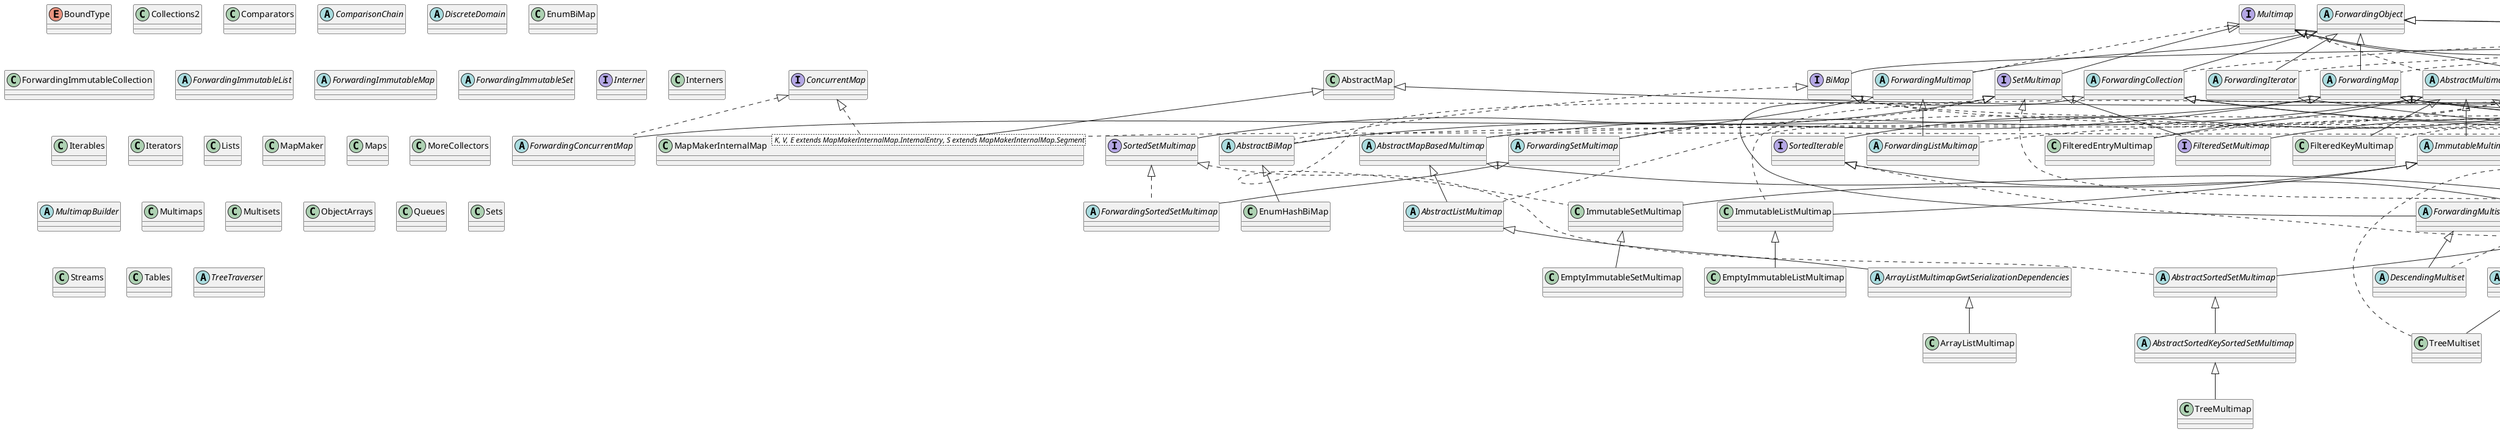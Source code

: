 @startuml

abstract class AbstractBiMap extends ForwardingMap implements BiMap, Serializable
abstract class AbstractIndexedListIterator extends UnmodifiableListIterator
abstract class AbstractIterator extends UnmodifiableIterator
abstract class AbstractListMultimap extends AbstractMapBasedMultimap implements ListMultimap
abstract class AbstractMapBasedMultimap extends AbstractMultimap implements Serializable
abstract class AbstractMapBasedMultiset extends AbstractMultiset implements Serializable
abstract class AbstractMapEntry implements Entry
abstract class AbstractMultimap implements Multimap
abstract class AbstractMultiset extends AbstractCollection implements Multiset
abstract class AbstractNavigableMap extends IteratorBasedAbstractMap implements NavigableMap
abstract class AbstractRangeSet implements RangeSet
abstract class AbstractSequentialIterator extends UnmodifiableIterator
abstract class AbstractSetMultimap extends AbstractMapBasedMultimap implements SetMultimap
abstract class AbstractSortedKeySortedSetMultimap extends AbstractSortedSetMultimap
abstract class AbstractSortedMultiset extends AbstractMultiset implements SortedMultiset
abstract class AbstractSortedSetMultimap extends AbstractSetMultimap implements SortedSetMultimap
abstract class AbstractTable implements Table

 class ArrayListMultimap extends ArrayListMultimapGwtSerializationDependencies
abstract class ArrayListMultimapGwtSerializationDependencies extends AbstractListMultimap
 class ArrayTable extends AbstractTable implements Serializable
interface BiMap extends Map
enum BoundType


interface ClassToInstanceMap extends Map

 class Collections2


class CompactHashMap extends AbstractMap implements Serializable
class CompactHashSet extends AbstractSet implements Serializable
class CompactLinkedHashMap extends CompactHashMap
class CompactLinkedHashSet extends CompactHashSet

 class Comparators
abstract class ComparisonChain

class ComputationException extends RuntimeException
 class ConcurrentHashMultiset extends AbstractMultiset implements Serializable
class ConsumingQueueIterator extends AbstractIterator
abstract class ContiguousSet extends ImmutableSortedSet

abstract class Cut implements Comparable, Serializable



abstract class DescendingMultiset extends ForwardingMultiset implements SortedMultiset
abstract class DiscreteDomain

class EmptyImmutableListMultimap extends ImmutableListMultimap
class EmptyImmutableSetMultimap extends ImmutableSetMultimap
 class EnumBiMap
 class EnumHashBiMap extends AbstractBiMap
 class EnumMultiset extends AbstractMultiset implements Serializable
 class EvictingQueue extends ForwardingQueue implements Serializable

class FilteredEntryMultimap extends AbstractMultimap implements FilteredMultimap


class FilteredKeyMultimap extends AbstractMultimap implements FilteredMultimap

interface FilteredMultimap extends Multimap

interface FilteredSetMultimap extends FilteredMultimap, SetMultimap
abstract class FluentIterable implements Iterable
abstract class ForwardingBlockingDeque extends ForwardingDeque implements BlockingDeque
abstract class ForwardingCollection extends ForwardingObject implements Collection
abstract class ForwardingConcurrentMap extends ForwardingMap implements ConcurrentMap
abstract class ForwardingDeque extends ForwardingQueue implements Deque
class ForwardingImmutableCollection
abstract class ForwardingImmutableList
abstract class ForwardingImmutableMap
abstract class ForwardingImmutableSet
abstract class ForwardingIterator extends ForwardingObject implements Iterator
abstract class ForwardingList extends ForwardingCollection implements List
abstract class ForwardingListIterator extends ForwardingIterator implements ListIterator
abstract class ForwardingListMultimap extends ForwardingMultimap implements ListMultimap
abstract class ForwardingMap extends ForwardingObject implements Map
abstract class ForwardingMapEntry extends ForwardingObject implements Map.Entry
abstract class ForwardingMultimap extends ForwardingObject implements Multimap
abstract class ForwardingMultiset extends ForwardingCollection implements Multiset
abstract class ForwardingNavigableMap extends ForwardingSortedMap implements NavigableMap
abstract class ForwardingNavigableSet extends ForwardingSortedSet implements NavigableSet
abstract class ForwardingObject
abstract class ForwardingQueue extends ForwardingCollection implements Queue
abstract class ForwardingSet extends ForwardingCollection implements Set
abstract class ForwardingSetMultimap extends ForwardingMultimap implements SetMultimap
abstract class ForwardingSortedMap extends ForwardingMap implements SortedMap
abstract class ForwardingSortedMultiset extends ForwardingMultiset implements SortedMultiset
abstract class ForwardingSortedSet extends ForwardingSet implements SortedSet
abstract class ForwardingSortedSetMultimap extends ForwardingSetMultimap implements SortedSetMultimap
abstract class ForwardingTable extends ForwardingObject implements Table


class HashBasedTable extends StandardTable
 class HashBiMap extends IteratorBasedAbstractMap implements BiMap, Serializable

 class HashMultimap extends HashMultimapGwtSerializationDependencies
abstract class HashMultimapGwtSerializationDependencies extends AbstractSetMultimap
 class HashMultiset extends AbstractMapBasedMultiset
abstract class ImmutableAsList extends ImmutableList
abstract class ImmutableBiMap extends ImmutableBiMapFauxverideShim implements BiMap
abstract class ImmutableBiMapFauxverideShim extends ImmutableMap
 class ImmutableClassToInstanceMap extends ForwardingMap implements ClassToInstanceMap, Serializable
abstract class ImmutableCollection extends AbstractCollection implements Serializable
class ImmutableEntry extends AbstractMapEntry implements Serializable


abstract class ImmutableList extends ImmutableCollection implements List, RandomAccess
class ImmutableListMultimap extends ImmutableMultimap implements ListMultimap
abstract class ImmutableMap implements Map, Serializable
class ImmutableMapEntry extends ImmutableEntry
abstract class ImmutableMapEntrySet extends ImmutableSet


abstract class ImmutableMultimap extends AbstractMultimap implements Serializable
abstract class ImmutableMultiset extends ImmutableMultisetGwtSerializationDependencies implements Multiset
abstract class ImmutableMultisetGwtSerializationDependencies extends ImmutableCollection
class ImmutableRangeMap implements RangeMap, Serializable
 class ImmutableRangeSet extends AbstractRangeSet implements Serializable
abstract class ImmutableSet extends ImmutableCollection implements Set
class ImmutableSetMultimap extends ImmutableMultimap implements SetMultimap

 class ImmutableSortedMap extends ImmutableSortedMapFauxverideShim implements NavigableMap
abstract class ImmutableSortedMapFauxverideShim extends ImmutableMap
abstract class ImmutableSortedMultiset extends ImmutableSortedMultisetFauxverideShim implements SortedMultiset
abstract class ImmutableSortedMultisetFauxverideShim extends ImmutableMultiset
abstract class ImmutableSortedSet extends ImmutableSortedSetFauxverideShim implements NavigableSet, SortedIterable
abstract class ImmutableSortedSetFauxverideShim extends ImmutableSet
abstract class ImmutableTable extends AbstractTable implements Serializable
interface Interner
 class Interners
 class Iterables
 class Iterators

 class LinkedHashMultimap extends LinkedHashMultimapGwtSerializationDependencies
abstract class LinkedHashMultimapGwtSerializationDependencies extends AbstractSetMultimap
 class LinkedHashMultiset extends AbstractMapBasedMultiset
class LinkedListMultimap extends AbstractMultimap implements ListMultimap, Serializable
interface ListMultimap extends Multimap
 class Lists
interface MapDifference
 class MapMaker
class MapMakerInternalMap< K, V, E extends MapMakerInternalMap.InternalEntry, S extends MapMakerInternalMap.Segment> extends AbstractMap implements ConcurrentMap, Serializable
 class Maps
 class MinMaxPriorityQueue extends AbstractQueue
 class MoreCollectors
interface Multimap
abstract class MultimapBuilder
 class Multimaps
interface Multiset extends Collection
 class Multisets
 class MutableClassToInstanceMap extends ForwardingMap implements ClassToInstanceMap, Serializable



 class ObjectArrays
abstract class Ordering implements Comparator

interface PeekingIterator extends Iterator

 class Queues
 class Range extends RangeGwtSerializationDependencies implements Predicate, Serializable
abstract class RangeGwtSerializationDependencies implements Serializable
interface RangeMap
interface RangeSet

class RegularImmutableAsList extends ImmutableAsList
class RegularImmutableBiMap extends ImmutableBiMap
class RegularImmutableList extends ImmutableList

class RegularImmutableMultiset extends ImmutableMultiset



abstract class RegularImmutableTable extends ImmutableTable


interface RowSortedTable extends Table

interface SetMultimap extends Multimap
 class Sets



class SingletonImmutableTable extends ImmutableTable
interface SortedIterable extends Iterable


interface SortedMapDifference extends MapDifference
interface SortedMultiset extends SortedMultisetBridge, SortedIterable
interface SortedMultisetBridge extends Multiset

interface SortedSetMultimap extends SetMultimap

class StandardRowSortedTable extends StandardTable implements RowSortedTable
class StandardTable extends AbstractTable implements Serializable
 class Streams

interface Table
 class Tables

abstract class TransformedIterator implements Iterator
abstract class TransformedListIterator extends TransformedIterator implements ListIterator
class TreeBasedTable extends StandardRowSortedTable
class TreeMultimap extends AbstractSortedKeySortedSetMultimap
 class TreeMultiset extends AbstractSortedMultiset implements Serializable
 class TreeRangeMap implements RangeMap
class TreeRangeSet extends AbstractRangeSet implements Serializable
abstract class TreeTraverser
abstract class UnmodifiableIterator implements Iterator
abstract class UnmodifiableListIterator extends UnmodifiableIterator implements ListIterator


@enduml